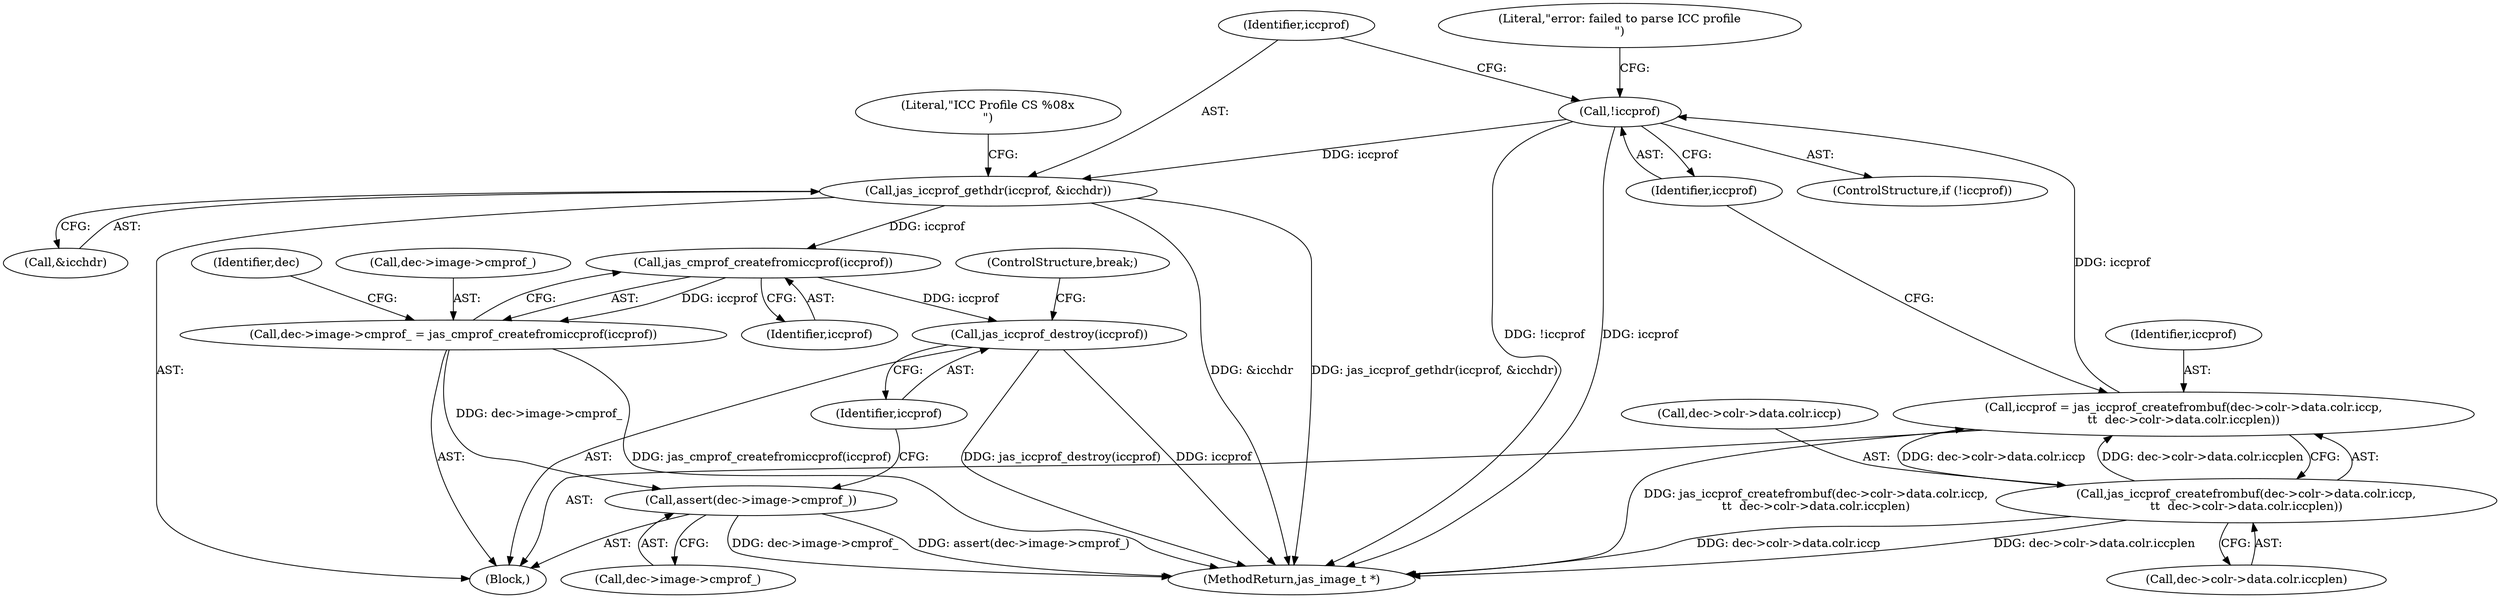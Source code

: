 digraph "0_jasper_d42b2388f7f8e0332c846675133acea151fc557a_33@API" {
"1000667" [label="(Call,jas_cmprof_createfromiccprof(iccprof))"];
"1000644" [label="(Call,jas_iccprof_gethdr(iccprof, &icchdr))"];
"1000638" [label="(Call,!iccprof)"];
"1000616" [label="(Call,iccprof = jas_iccprof_createfrombuf(dec->colr->data.colr.iccp,\n\t\t  dec->colr->data.colr.iccplen))"];
"1000618" [label="(Call,jas_iccprof_createfrombuf(dec->colr->data.colr.iccp,\n\t\t  dec->colr->data.colr.iccplen))"];
"1000661" [label="(Call,dec->image->cmprof_ = jas_cmprof_createfromiccprof(iccprof))"];
"1000669" [label="(Call,assert(dec->image->cmprof_))"];
"1000675" [label="(Call,jas_iccprof_destroy(iccprof))"];
"1000617" [label="(Identifier,iccprof)"];
"1000672" [label="(Identifier,dec)"];
"1000668" [label="(Identifier,iccprof)"];
"1000667" [label="(Call,jas_cmprof_createfromiccprof(iccprof))"];
"1000646" [label="(Call,&icchdr)"];
"1000599" [label="(Block,)"];
"1000662" [label="(Call,dec->image->cmprof_)"];
"1000649" [label="(Literal,\"ICC Profile CS %08x\n\")"];
"1000637" [label="(ControlStructure,if (!iccprof))"];
"1000669" [label="(Call,assert(dec->image->cmprof_))"];
"1000675" [label="(Call,jas_iccprof_destroy(iccprof))"];
"1000639" [label="(Identifier,iccprof)"];
"1000619" [label="(Call,dec->colr->data.colr.iccp)"];
"1000618" [label="(Call,jas_iccprof_createfrombuf(dec->colr->data.colr.iccp,\n\t\t  dec->colr->data.colr.iccplen))"];
"1000645" [label="(Identifier,iccprof)"];
"1000642" [label="(Literal,\"error: failed to parse ICC profile\n\")"];
"1000670" [label="(Call,dec->image->cmprof_)"];
"1000677" [label="(ControlStructure,break;)"];
"1000616" [label="(Call,iccprof = jas_iccprof_createfrombuf(dec->colr->data.colr.iccp,\n\t\t  dec->colr->data.colr.iccplen))"];
"1001265" [label="(MethodReturn,jas_image_t *)"];
"1000661" [label="(Call,dec->image->cmprof_ = jas_cmprof_createfromiccprof(iccprof))"];
"1000628" [label="(Call,dec->colr->data.colr.iccplen)"];
"1000638" [label="(Call,!iccprof)"];
"1000644" [label="(Call,jas_iccprof_gethdr(iccprof, &icchdr))"];
"1000676" [label="(Identifier,iccprof)"];
"1000667" -> "1000661"  [label="AST: "];
"1000667" -> "1000668"  [label="CFG: "];
"1000668" -> "1000667"  [label="AST: "];
"1000661" -> "1000667"  [label="CFG: "];
"1000667" -> "1000661"  [label="DDG: iccprof"];
"1000644" -> "1000667"  [label="DDG: iccprof"];
"1000667" -> "1000675"  [label="DDG: iccprof"];
"1000644" -> "1000599"  [label="AST: "];
"1000644" -> "1000646"  [label="CFG: "];
"1000645" -> "1000644"  [label="AST: "];
"1000646" -> "1000644"  [label="AST: "];
"1000649" -> "1000644"  [label="CFG: "];
"1000644" -> "1001265"  [label="DDG: &icchdr"];
"1000644" -> "1001265"  [label="DDG: jas_iccprof_gethdr(iccprof, &icchdr)"];
"1000638" -> "1000644"  [label="DDG: iccprof"];
"1000638" -> "1000637"  [label="AST: "];
"1000638" -> "1000639"  [label="CFG: "];
"1000639" -> "1000638"  [label="AST: "];
"1000642" -> "1000638"  [label="CFG: "];
"1000645" -> "1000638"  [label="CFG: "];
"1000638" -> "1001265"  [label="DDG: !iccprof"];
"1000638" -> "1001265"  [label="DDG: iccprof"];
"1000616" -> "1000638"  [label="DDG: iccprof"];
"1000616" -> "1000599"  [label="AST: "];
"1000616" -> "1000618"  [label="CFG: "];
"1000617" -> "1000616"  [label="AST: "];
"1000618" -> "1000616"  [label="AST: "];
"1000639" -> "1000616"  [label="CFG: "];
"1000616" -> "1001265"  [label="DDG: jas_iccprof_createfrombuf(dec->colr->data.colr.iccp,\n\t\t  dec->colr->data.colr.iccplen)"];
"1000618" -> "1000616"  [label="DDG: dec->colr->data.colr.iccp"];
"1000618" -> "1000616"  [label="DDG: dec->colr->data.colr.iccplen"];
"1000618" -> "1000628"  [label="CFG: "];
"1000619" -> "1000618"  [label="AST: "];
"1000628" -> "1000618"  [label="AST: "];
"1000618" -> "1001265"  [label="DDG: dec->colr->data.colr.iccplen"];
"1000618" -> "1001265"  [label="DDG: dec->colr->data.colr.iccp"];
"1000661" -> "1000599"  [label="AST: "];
"1000662" -> "1000661"  [label="AST: "];
"1000672" -> "1000661"  [label="CFG: "];
"1000661" -> "1001265"  [label="DDG: jas_cmprof_createfromiccprof(iccprof)"];
"1000661" -> "1000669"  [label="DDG: dec->image->cmprof_"];
"1000669" -> "1000599"  [label="AST: "];
"1000669" -> "1000670"  [label="CFG: "];
"1000670" -> "1000669"  [label="AST: "];
"1000676" -> "1000669"  [label="CFG: "];
"1000669" -> "1001265"  [label="DDG: dec->image->cmprof_"];
"1000669" -> "1001265"  [label="DDG: assert(dec->image->cmprof_)"];
"1000675" -> "1000599"  [label="AST: "];
"1000675" -> "1000676"  [label="CFG: "];
"1000676" -> "1000675"  [label="AST: "];
"1000677" -> "1000675"  [label="CFG: "];
"1000675" -> "1001265"  [label="DDG: iccprof"];
"1000675" -> "1001265"  [label="DDG: jas_iccprof_destroy(iccprof)"];
}
